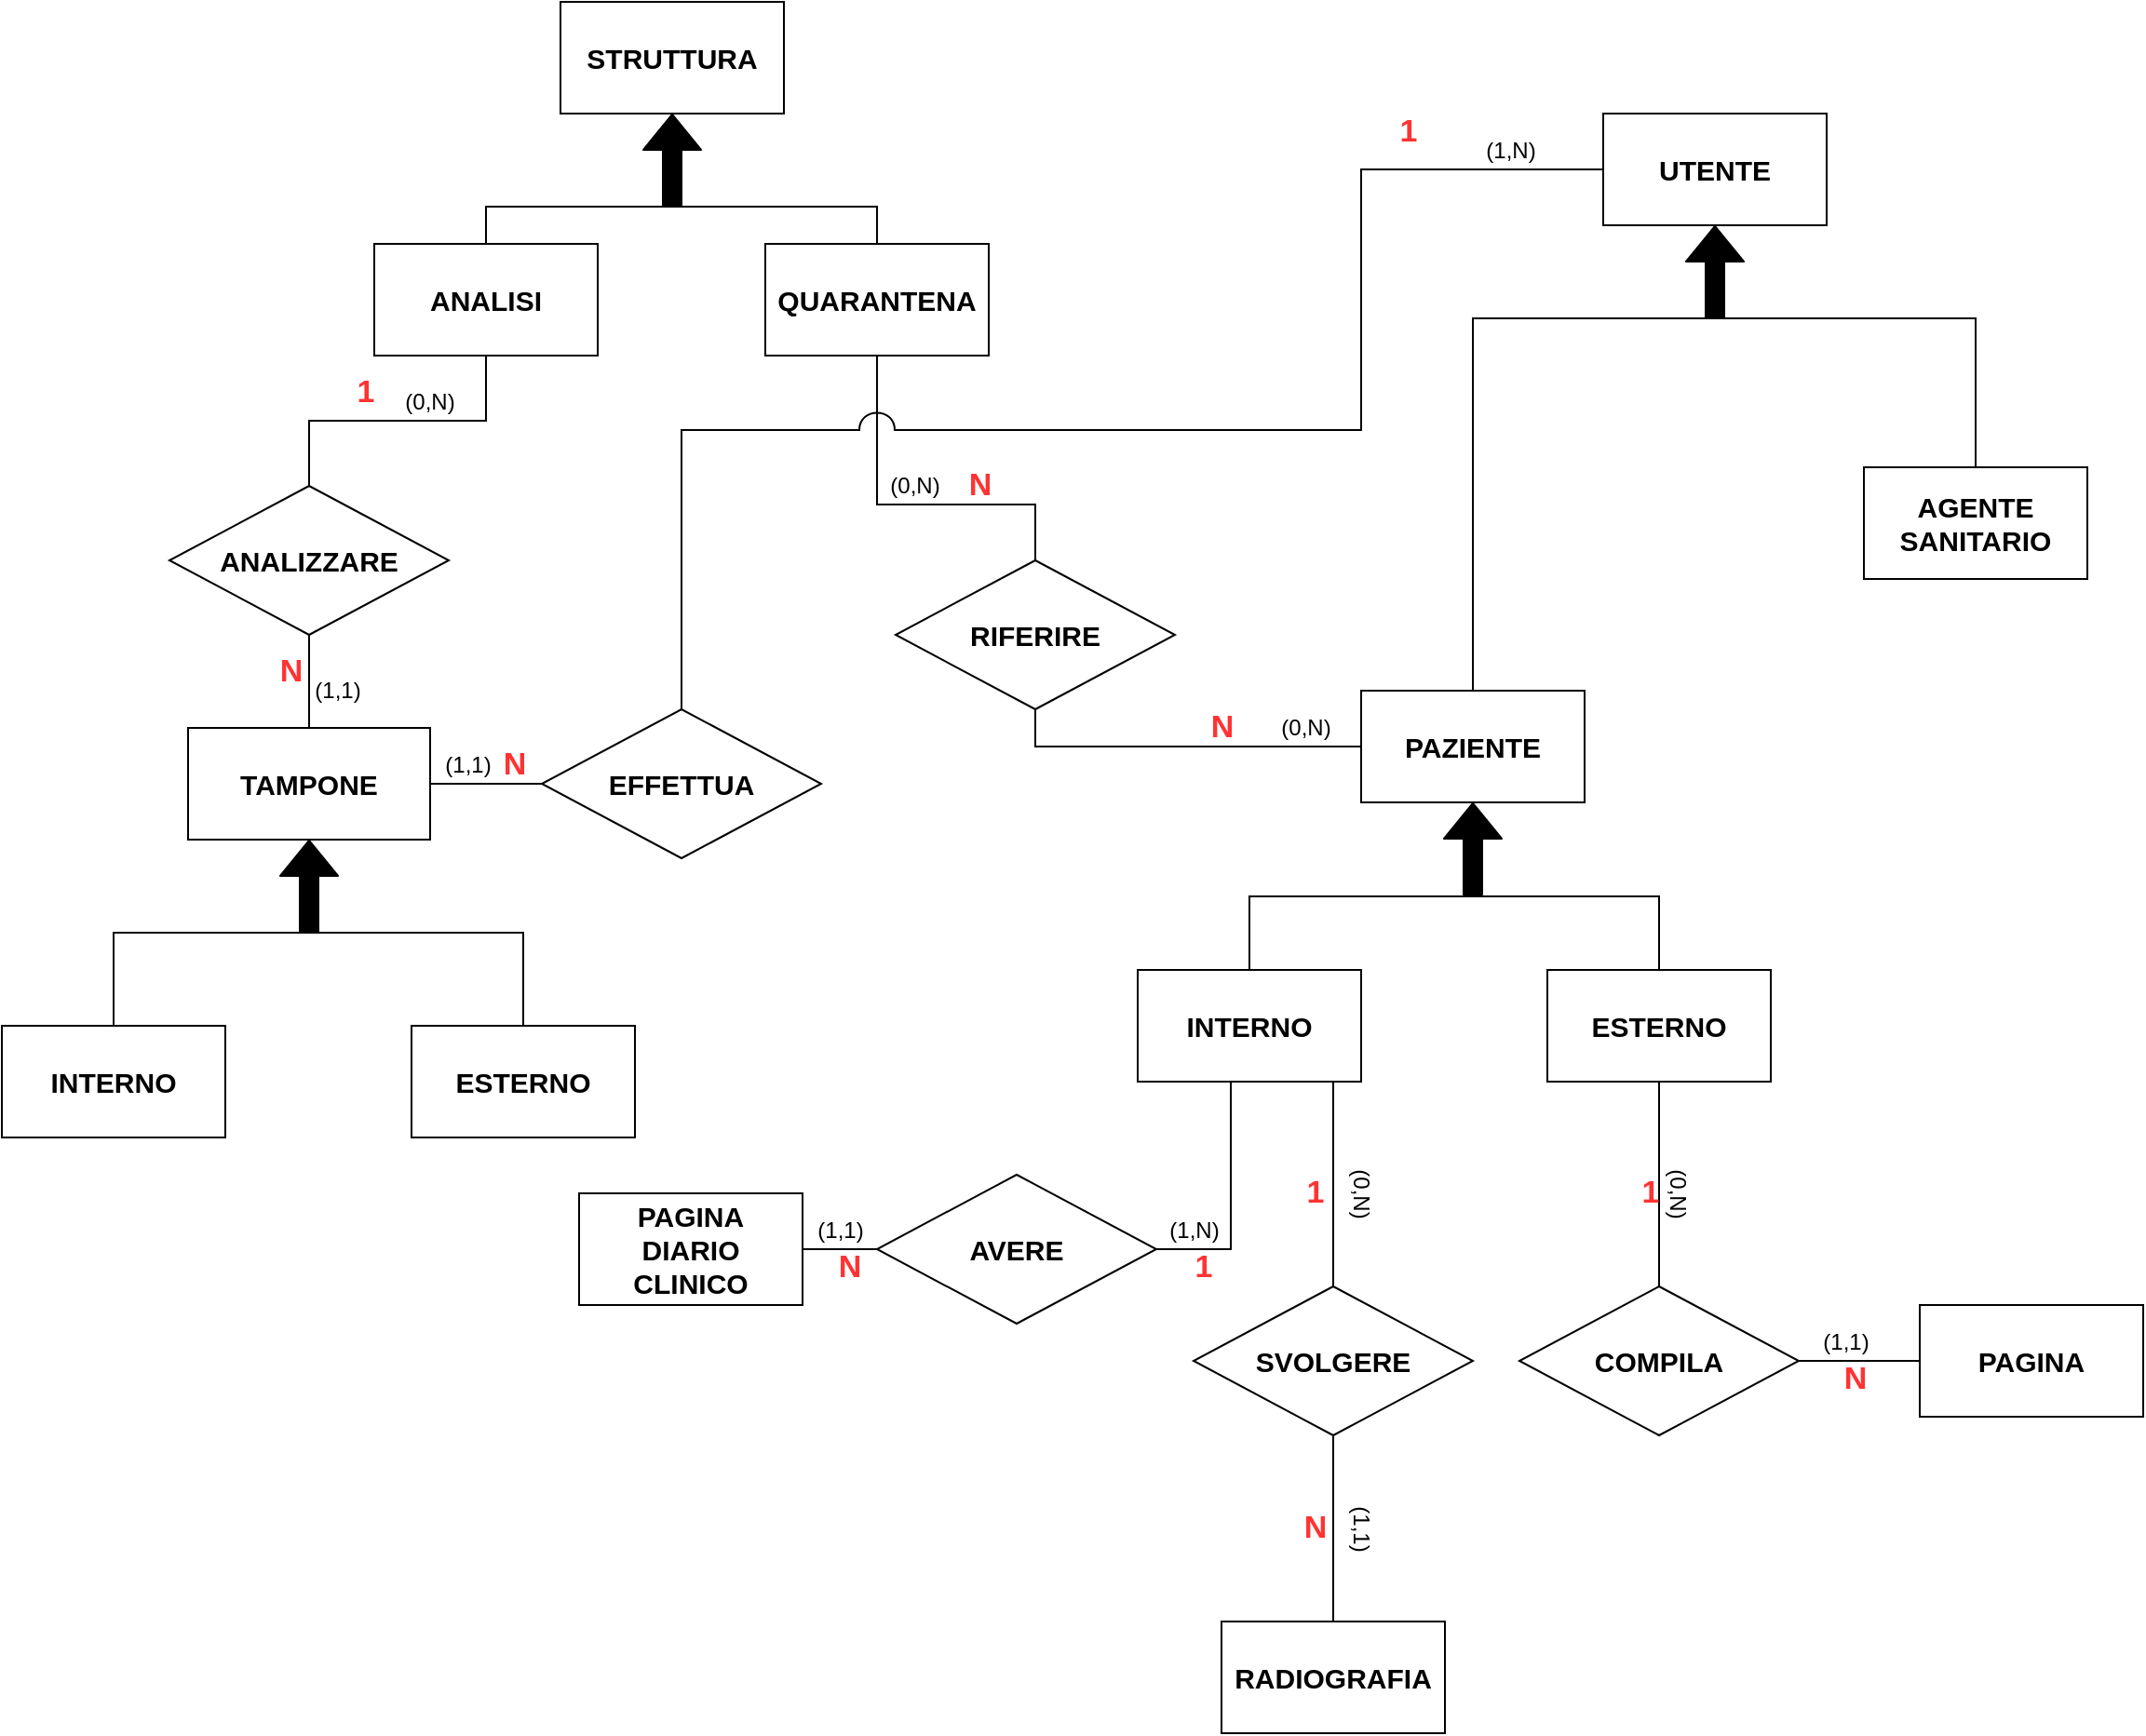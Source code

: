 <mxfile version="13.8.8" type="google"><diagram id="xgd1TOBJXW92vweSz8eC" name="Page-1"><mxGraphModel dx="2076" dy="1160" grid="1" gridSize="10" guides="0" tooltips="1" connect="1" arrows="1" fold="1" page="1" pageScale="1" pageWidth="1600" pageHeight="1200" math="0" shadow="0"><root><mxCell id="0"/><mxCell id="1" parent="0"/><mxCell id="DtUBPy3LNqt7v1Kbus-f-1" value="&lt;b&gt;&lt;font style=&quot;font-size: 15px&quot;&gt;STRUTTURA&lt;/font&gt;&lt;/b&gt;" style="rounded=0;whiteSpace=wrap;html=1;" vertex="1" parent="1"><mxGeometry x="470" y="40" width="120" height="60" as="geometry"/></mxCell><mxCell id="DtUBPy3LNqt7v1Kbus-f-33" style="edgeStyle=orthogonalEdgeStyle;rounded=0;orthogonalLoop=1;jettySize=auto;html=1;exitX=0.5;exitY=0;exitDx=0;exitDy=0;fillColor=#000000;endArrow=none;endFill=0;" edge="1" parent="1" source="DtUBPy3LNqt7v1Kbus-f-2"><mxGeometry relative="1" as="geometry"><mxPoint x="530" y="150" as="targetPoint"/><Array as="points"><mxPoint x="430" y="150"/></Array></mxGeometry></mxCell><mxCell id="DtUBPy3LNqt7v1Kbus-f-2" value="&lt;b&gt;&lt;font style=&quot;font-size: 15px&quot;&gt;ANALISI&lt;/font&gt;&lt;/b&gt;" style="rounded=0;whiteSpace=wrap;html=1;" vertex="1" parent="1"><mxGeometry x="370" y="170" width="120" height="60" as="geometry"/></mxCell><mxCell id="DtUBPy3LNqt7v1Kbus-f-34" style="edgeStyle=orthogonalEdgeStyle;rounded=0;orthogonalLoop=1;jettySize=auto;html=1;exitX=0.5;exitY=0;exitDx=0;exitDy=0;endArrow=none;endFill=0;strokeColor=#000000;fillColor=#000000;" edge="1" parent="1" source="DtUBPy3LNqt7v1Kbus-f-3"><mxGeometry relative="1" as="geometry"><mxPoint x="530" y="150" as="targetPoint"/><Array as="points"><mxPoint x="640" y="150"/></Array></mxGeometry></mxCell><mxCell id="DtUBPy3LNqt7v1Kbus-f-45" style="edgeStyle=orthogonalEdgeStyle;rounded=0;orthogonalLoop=1;jettySize=auto;html=1;exitX=0.5;exitY=1;exitDx=0;exitDy=0;entryX=0.5;entryY=0;entryDx=0;entryDy=0;endArrow=none;endFill=0;strokeColor=#000000;fillColor=#000000;" edge="1" parent="1" source="DtUBPy3LNqt7v1Kbus-f-3" target="DtUBPy3LNqt7v1Kbus-f-18"><mxGeometry relative="1" as="geometry"><Array as="points"><mxPoint x="640" y="310"/><mxPoint x="725" y="310"/></Array></mxGeometry></mxCell><mxCell id="DtUBPy3LNqt7v1Kbus-f-3" value="&lt;span style=&quot;font-size: 15px&quot;&gt;&lt;b&gt;QUARANTENA&lt;/b&gt;&lt;/span&gt;" style="rounded=0;whiteSpace=wrap;html=1;" vertex="1" parent="1"><mxGeometry x="580" y="170" width="120" height="60" as="geometry"/></mxCell><mxCell id="DtUBPy3LNqt7v1Kbus-f-36" style="edgeStyle=orthogonalEdgeStyle;rounded=0;orthogonalLoop=1;jettySize=auto;html=1;exitX=0.5;exitY=0;exitDx=0;exitDy=0;endArrow=none;endFill=0;strokeColor=#000000;fillColor=#000000;entryX=0.5;entryY=1;entryDx=0;entryDy=0;" edge="1" parent="1" source="DtUBPy3LNqt7v1Kbus-f-4" target="DtUBPy3LNqt7v1Kbus-f-16"><mxGeometry relative="1" as="geometry"><mxPoint x="340" y="390" as="targetPoint"/></mxGeometry></mxCell><mxCell id="DtUBPy3LNqt7v1Kbus-f-44" style="edgeStyle=orthogonalEdgeStyle;rounded=0;orthogonalLoop=1;jettySize=auto;html=1;exitX=1;exitY=0.5;exitDx=0;exitDy=0;entryX=0;entryY=0.5;entryDx=0;entryDy=0;endArrow=none;endFill=0;strokeColor=#000000;fillColor=#000000;" edge="1" parent="1" source="DtUBPy3LNqt7v1Kbus-f-4" target="DtUBPy3LNqt7v1Kbus-f-17"><mxGeometry relative="1" as="geometry"/></mxCell><mxCell id="DtUBPy3LNqt7v1Kbus-f-4" value="&lt;span style=&quot;font-size: 15px&quot;&gt;&lt;b&gt;TAMPONE&lt;/b&gt;&lt;/span&gt;&lt;span style=&quot;color: rgba(0 , 0 , 0 , 0) ; font-family: monospace ; font-size: 0px&quot;&gt;%3CmxGraphModel%3E%3Croot%3E%3CmxCell%20id%3D%220%22%2F%3E%3CmxCell%20id%3D%221%22%20parent%3D%220%22%2F%3E%3CmxCell%20id%3D%222%22%20value%3D%22%26lt%3Bb%26gt%3B%26lt%3Bfont%20style%3D%26quot%3Bfont-size%3A%2015px%26quot%3B%26gt%3BANALISI%26lt%3B%2Ffont%26gt%3B%26lt%3B%2Fb%26gt%3B%22%20style%3D%22rounded%3D0%3BwhiteSpace%3Dwrap%3Bhtml%3D1%3B%22%20vertex%3D%221%22%20parent%3D%221%22%3E%3CmxGeometry%20x%3D%22140%22%20y%3D%22110%22%20width%3D%22120%22%20height%3D%2260%22%20as%3D%22geometry%22%2F%3E%3C%2FmxCell%3E%3C%2Froot%3E%3C%2FmxGraphModel%3E&lt;/span&gt;" style="rounded=0;whiteSpace=wrap;html=1;" vertex="1" parent="1"><mxGeometry x="270" y="430" width="130" height="60" as="geometry"/></mxCell><mxCell id="DtUBPy3LNqt7v1Kbus-f-42" style="edgeStyle=orthogonalEdgeStyle;rounded=0;orthogonalLoop=1;jettySize=auto;html=1;exitX=0.5;exitY=0;exitDx=0;exitDy=0;endArrow=none;endFill=0;strokeColor=#000000;fillColor=#000000;" edge="1" parent="1"><mxGeometry relative="1" as="geometry"><mxPoint x="330" y="500" as="targetPoint"/><mxPoint x="230" y="590" as="sourcePoint"/><Array as="points"><mxPoint x="230" y="540"/><mxPoint x="340" y="540"/><mxPoint x="340" y="500"/></Array></mxGeometry></mxCell><mxCell id="DtUBPy3LNqt7v1Kbus-f-5" value="&lt;span style=&quot;font-size: 15px&quot;&gt;&lt;b&gt;INTERNO&lt;br&gt;&lt;/b&gt;&lt;/span&gt;" style="rounded=0;whiteSpace=wrap;html=1;" vertex="1" parent="1"><mxGeometry x="170" y="590" width="120" height="60" as="geometry"/></mxCell><mxCell id="DtUBPy3LNqt7v1Kbus-f-43" style="edgeStyle=orthogonalEdgeStyle;rounded=0;orthogonalLoop=1;jettySize=auto;html=1;exitX=0.5;exitY=0;exitDx=0;exitDy=0;entryX=0.5;entryY=1;entryDx=0;entryDy=0;endArrow=none;endFill=0;strokeColor=#000000;fillColor=#000000;" edge="1" parent="1" source="DtUBPy3LNqt7v1Kbus-f-6" target="DtUBPy3LNqt7v1Kbus-f-4"><mxGeometry relative="1" as="geometry"/></mxCell><mxCell id="DtUBPy3LNqt7v1Kbus-f-6" value="&lt;span style=&quot;font-size: 15px&quot;&gt;&lt;b&gt;ESTERNO&lt;/b&gt;&lt;/span&gt;" style="rounded=0;whiteSpace=wrap;html=1;" vertex="1" parent="1"><mxGeometry x="390" y="590" width="120" height="60" as="geometry"/></mxCell><mxCell id="DtUBPy3LNqt7v1Kbus-f-67" style="edgeStyle=orthogonalEdgeStyle;rounded=0;jumpStyle=arc;jumpSize=19;orthogonalLoop=1;jettySize=auto;html=1;exitX=0.5;exitY=0;exitDx=0;exitDy=0;endArrow=none;endFill=0;strokeColor=#000000;fillColor=#000000;" edge="1" parent="1" source="DtUBPy3LNqt7v1Kbus-f-7"><mxGeometry relative="1" as="geometry"><mxPoint x="1090" y="160" as="targetPoint"/><Array as="points"><mxPoint x="960" y="210"/><mxPoint x="1090" y="210"/></Array></mxGeometry></mxCell><mxCell id="DtUBPy3LNqt7v1Kbus-f-7" value="&lt;b&gt;&lt;font style=&quot;font-size: 15px&quot;&gt;PAZIENTE&lt;br&gt;&lt;/font&gt;&lt;/b&gt;" style="rounded=0;whiteSpace=wrap;html=1;" vertex="1" parent="1"><mxGeometry x="900" y="410" width="120" height="60" as="geometry"/></mxCell><mxCell id="DtUBPy3LNqt7v1Kbus-f-71" style="edgeStyle=orthogonalEdgeStyle;rounded=0;jumpStyle=arc;jumpSize=19;orthogonalLoop=1;jettySize=auto;html=1;exitX=0.5;exitY=0;exitDx=0;exitDy=0;endArrow=none;endFill=0;strokeColor=#000000;fillColor=#000000;" edge="1" parent="1" source="DtUBPy3LNqt7v1Kbus-f-9"><mxGeometry relative="1" as="geometry"><mxPoint x="960" y="480" as="targetPoint"/></mxGeometry></mxCell><mxCell id="DtUBPy3LNqt7v1Kbus-f-74" style="edgeStyle=orthogonalEdgeStyle;rounded=0;jumpStyle=arc;jumpSize=19;orthogonalLoop=1;jettySize=auto;html=1;exitX=0.5;exitY=1;exitDx=0;exitDy=0;entryX=1;entryY=0.5;entryDx=0;entryDy=0;endArrow=none;endFill=0;strokeColor=#000000;fillColor=#000000;" edge="1" parent="1"><mxGeometry relative="1" as="geometry"><mxPoint x="840" y="620" as="sourcePoint"/><mxPoint x="790" y="710" as="targetPoint"/><Array as="points"><mxPoint x="830" y="620"/><mxPoint x="830" y="710"/></Array></mxGeometry></mxCell><mxCell id="DtUBPy3LNqt7v1Kbus-f-9" value="&lt;span style=&quot;font-size: 15px&quot;&gt;&lt;b&gt;INTERNO&lt;br&gt;&lt;/b&gt;&lt;/span&gt;" style="rounded=0;whiteSpace=wrap;html=1;" vertex="1" parent="1"><mxGeometry x="780" y="560" width="120" height="60" as="geometry"/></mxCell><mxCell id="DtUBPy3LNqt7v1Kbus-f-72" style="edgeStyle=orthogonalEdgeStyle;rounded=0;jumpStyle=arc;jumpSize=19;orthogonalLoop=1;jettySize=auto;html=1;exitX=0.5;exitY=0;exitDx=0;exitDy=0;endArrow=none;endFill=0;strokeColor=#000000;fillColor=#000000;" edge="1" parent="1" source="DtUBPy3LNqt7v1Kbus-f-10"><mxGeometry relative="1" as="geometry"><mxPoint x="960" y="480" as="targetPoint"/></mxGeometry></mxCell><mxCell id="DtUBPy3LNqt7v1Kbus-f-78" style="edgeStyle=orthogonalEdgeStyle;rounded=0;jumpStyle=arc;jumpSize=19;orthogonalLoop=1;jettySize=auto;html=1;exitX=0.5;exitY=1;exitDx=0;exitDy=0;endArrow=none;endFill=0;strokeColor=#000000;fillColor=#000000;" edge="1" parent="1" source="DtUBPy3LNqt7v1Kbus-f-10" target="DtUBPy3LNqt7v1Kbus-f-21"><mxGeometry relative="1" as="geometry"/></mxCell><mxCell id="DtUBPy3LNqt7v1Kbus-f-10" value="&lt;span style=&quot;font-size: 15px&quot;&gt;&lt;b&gt;ESTERNO&lt;/b&gt;&lt;/span&gt;" style="rounded=0;whiteSpace=wrap;html=1;" vertex="1" parent="1"><mxGeometry x="1000" y="560" width="120" height="60" as="geometry"/></mxCell><mxCell id="DtUBPy3LNqt7v1Kbus-f-11" value="&lt;b&gt;&lt;font style=&quot;font-size: 15px&quot;&gt;PAGINA&lt;br&gt;DIARIO&lt;br&gt;CLINICO&lt;br&gt;&lt;/font&gt;&lt;/b&gt;" style="rounded=0;whiteSpace=wrap;html=1;" vertex="1" parent="1"><mxGeometry x="480" y="680" width="120" height="60" as="geometry"/></mxCell><mxCell id="DtUBPy3LNqt7v1Kbus-f-12" value="&lt;b&gt;&lt;font style=&quot;font-size: 15px&quot;&gt;RADIOGRAFIA&lt;br&gt;&lt;/font&gt;&lt;/b&gt;" style="rounded=0;whiteSpace=wrap;html=1;" vertex="1" parent="1"><mxGeometry x="825" y="910" width="120" height="60" as="geometry"/></mxCell><mxCell id="DtUBPy3LNqt7v1Kbus-f-13" value="&lt;b&gt;&lt;font style=&quot;font-size: 15px&quot;&gt;PAGINA&lt;br&gt;&lt;/font&gt;&lt;/b&gt;" style="rounded=0;whiteSpace=wrap;html=1;" vertex="1" parent="1"><mxGeometry x="1200" y="740" width="120" height="60" as="geometry"/></mxCell><mxCell id="DtUBPy3LNqt7v1Kbus-f-14" value="&lt;b&gt;&lt;font style=&quot;font-size: 15px&quot;&gt;UTENTE&lt;br&gt;&lt;/font&gt;&lt;/b&gt;" style="rounded=0;whiteSpace=wrap;html=1;" vertex="1" parent="1"><mxGeometry x="1030" y="100" width="120" height="60" as="geometry"/></mxCell><mxCell id="DtUBPy3LNqt7v1Kbus-f-69" style="edgeStyle=orthogonalEdgeStyle;rounded=0;jumpStyle=arc;jumpSize=19;orthogonalLoop=1;jettySize=auto;html=1;exitX=0.5;exitY=0;exitDx=0;exitDy=0;endArrow=none;endFill=0;strokeColor=#000000;fillColor=#000000;" edge="1" parent="1" source="DtUBPy3LNqt7v1Kbus-f-15" target="DtUBPy3LNqt7v1Kbus-f-14"><mxGeometry relative="1" as="geometry"><Array as="points"><mxPoint x="1230" y="210"/><mxPoint x="1090" y="210"/></Array></mxGeometry></mxCell><mxCell id="DtUBPy3LNqt7v1Kbus-f-15" value="&lt;b&gt;&lt;font style=&quot;font-size: 15px&quot;&gt;AGENTE&lt;br&gt;SANITARIO&lt;br&gt;&lt;/font&gt;&lt;/b&gt;" style="rounded=0;whiteSpace=wrap;html=1;" vertex="1" parent="1"><mxGeometry x="1170" y="290" width="120" height="60" as="geometry"/></mxCell><mxCell id="DtUBPy3LNqt7v1Kbus-f-35" style="edgeStyle=orthogonalEdgeStyle;rounded=0;orthogonalLoop=1;jettySize=auto;html=1;exitX=0.5;exitY=0;exitDx=0;exitDy=0;endArrow=none;endFill=0;strokeColor=#000000;fillColor=#000000;entryX=0.5;entryY=1;entryDx=0;entryDy=0;" edge="1" parent="1" source="DtUBPy3LNqt7v1Kbus-f-16" target="DtUBPy3LNqt7v1Kbus-f-2"><mxGeometry relative="1" as="geometry"><mxPoint x="345" y="260" as="targetPoint"/></mxGeometry></mxCell><mxCell id="DtUBPy3LNqt7v1Kbus-f-16" value="&lt;font size=&quot;1&quot;&gt;&lt;b style=&quot;font-size: 15px&quot;&gt;ANALIZZARE&lt;/b&gt;&lt;/font&gt;" style="rhombus;whiteSpace=wrap;html=1;" vertex="1" parent="1"><mxGeometry x="260" y="300" width="150" height="80" as="geometry"/></mxCell><mxCell id="DtUBPy3LNqt7v1Kbus-f-64" style="edgeStyle=orthogonalEdgeStyle;rounded=0;orthogonalLoop=1;jettySize=auto;html=1;exitX=0.5;exitY=0;exitDx=0;exitDy=0;endArrow=none;endFill=0;strokeColor=#000000;fillColor=#000000;jumpStyle=arc;jumpSize=19;entryX=0;entryY=0.5;entryDx=0;entryDy=0;" edge="1" parent="1" source="DtUBPy3LNqt7v1Kbus-f-17" target="DtUBPy3LNqt7v1Kbus-f-14"><mxGeometry relative="1" as="geometry"><mxPoint x="940" y="130" as="targetPoint"/><Array as="points"><mxPoint x="535" y="270"/><mxPoint x="900" y="270"/><mxPoint x="900" y="130"/></Array></mxGeometry></mxCell><mxCell id="DtUBPy3LNqt7v1Kbus-f-17" value="&lt;span style=&quot;font-size: 15px&quot;&gt;&lt;b&gt;EFFETTUA&lt;/b&gt;&lt;/span&gt;" style="rhombus;whiteSpace=wrap;html=1;" vertex="1" parent="1"><mxGeometry x="460" y="420" width="150" height="80" as="geometry"/></mxCell><mxCell id="DtUBPy3LNqt7v1Kbus-f-48" style="edgeStyle=orthogonalEdgeStyle;rounded=0;orthogonalLoop=1;jettySize=auto;html=1;exitX=0.5;exitY=1;exitDx=0;exitDy=0;entryX=0;entryY=0.25;entryDx=0;entryDy=0;endArrow=none;endFill=0;strokeColor=#000000;fillColor=#000000;" edge="1" parent="1" source="DtUBPy3LNqt7v1Kbus-f-18" target="DtUBPy3LNqt7v1Kbus-f-7"><mxGeometry relative="1" as="geometry"><Array as="points"><mxPoint x="725" y="440"/><mxPoint x="900" y="440"/></Array></mxGeometry></mxCell><mxCell id="DtUBPy3LNqt7v1Kbus-f-18" value="&lt;span style=&quot;font-size: 15px&quot;&gt;&lt;b&gt;RIFERIRE&lt;/b&gt;&lt;/span&gt;" style="rhombus;whiteSpace=wrap;html=1;" vertex="1" parent="1"><mxGeometry x="650" y="340" width="150" height="80" as="geometry"/></mxCell><mxCell id="DtUBPy3LNqt7v1Kbus-f-75" style="edgeStyle=orthogonalEdgeStyle;rounded=0;jumpStyle=arc;jumpSize=19;orthogonalLoop=1;jettySize=auto;html=1;exitX=0;exitY=0.5;exitDx=0;exitDy=0;endArrow=none;endFill=0;strokeColor=#000000;fillColor=#000000;" edge="1" parent="1" source="DtUBPy3LNqt7v1Kbus-f-19" target="DtUBPy3LNqt7v1Kbus-f-11"><mxGeometry relative="1" as="geometry"/></mxCell><mxCell id="DtUBPy3LNqt7v1Kbus-f-19" value="&lt;font size=&quot;1&quot;&gt;&lt;b style=&quot;font-size: 15px&quot;&gt;AVERE&lt;/b&gt;&lt;/font&gt;" style="rhombus;whiteSpace=wrap;html=1;" vertex="1" parent="1"><mxGeometry x="640" y="670" width="150" height="80" as="geometry"/></mxCell><mxCell id="DtUBPy3LNqt7v1Kbus-f-76" style="edgeStyle=orthogonalEdgeStyle;rounded=0;jumpStyle=arc;jumpSize=19;orthogonalLoop=1;jettySize=auto;html=1;exitX=0.5;exitY=0;exitDx=0;exitDy=0;endArrow=none;endFill=0;strokeColor=#000000;fillColor=#000000;" edge="1" parent="1" source="DtUBPy3LNqt7v1Kbus-f-20"><mxGeometry relative="1" as="geometry"><mxPoint x="885" y="620" as="targetPoint"/><Array as="points"><mxPoint x="885" y="650"/><mxPoint x="885" y="650"/></Array></mxGeometry></mxCell><mxCell id="DtUBPy3LNqt7v1Kbus-f-77" style="edgeStyle=orthogonalEdgeStyle;rounded=0;jumpStyle=arc;jumpSize=19;orthogonalLoop=1;jettySize=auto;html=1;exitX=0.5;exitY=1;exitDx=0;exitDy=0;endArrow=none;endFill=0;strokeColor=#000000;fillColor=#000000;" edge="1" parent="1" source="DtUBPy3LNqt7v1Kbus-f-20" target="DtUBPy3LNqt7v1Kbus-f-12"><mxGeometry relative="1" as="geometry"><Array as="points"><mxPoint x="885" y="890"/><mxPoint x="885" y="890"/></Array></mxGeometry></mxCell><mxCell id="DtUBPy3LNqt7v1Kbus-f-20" value="&lt;font size=&quot;1&quot;&gt;&lt;b style=&quot;font-size: 15px&quot;&gt;SVOLGERE&lt;/b&gt;&lt;/font&gt;" style="rhombus;whiteSpace=wrap;html=1;" vertex="1" parent="1"><mxGeometry x="810" y="730" width="150" height="80" as="geometry"/></mxCell><mxCell id="DtUBPy3LNqt7v1Kbus-f-79" style="edgeStyle=orthogonalEdgeStyle;rounded=0;jumpStyle=arc;jumpSize=19;orthogonalLoop=1;jettySize=auto;html=1;exitX=1;exitY=0.5;exitDx=0;exitDy=0;endArrow=none;endFill=0;strokeColor=#000000;fillColor=#000000;" edge="1" parent="1" source="DtUBPy3LNqt7v1Kbus-f-21"><mxGeometry relative="1" as="geometry"><mxPoint x="1200" y="770" as="targetPoint"/></mxGeometry></mxCell><mxCell id="DtUBPy3LNqt7v1Kbus-f-21" value="&lt;font size=&quot;1&quot;&gt;&lt;b style=&quot;font-size: 15px&quot;&gt;COMPILA&lt;/b&gt;&lt;/font&gt;" style="rhombus;whiteSpace=wrap;html=1;" vertex="1" parent="1"><mxGeometry x="985" y="730" width="150" height="80" as="geometry"/></mxCell><mxCell id="DtUBPy3LNqt7v1Kbus-f-32" value="" style="shape=flexArrow;endArrow=classic;html=1;fillColor=#000000;" edge="1" parent="1"><mxGeometry width="50" height="50" relative="1" as="geometry"><mxPoint x="530" y="150" as="sourcePoint"/><mxPoint x="530" y="100" as="targetPoint"/></mxGeometry></mxCell><mxCell id="DtUBPy3LNqt7v1Kbus-f-41" value="" style="shape=flexArrow;endArrow=classic;html=1;fillColor=#000000;" edge="1" parent="1"><mxGeometry width="50" height="50" relative="1" as="geometry"><mxPoint x="335" y="540" as="sourcePoint"/><mxPoint x="335" y="490" as="targetPoint"/></mxGeometry></mxCell><mxCell id="DtUBPy3LNqt7v1Kbus-f-66" value="" style="shape=flexArrow;endArrow=classic;html=1;fillColor=#000000;" edge="1" parent="1"><mxGeometry width="50" height="50" relative="1" as="geometry"><mxPoint x="1090" y="210" as="sourcePoint"/><mxPoint x="1090" y="160" as="targetPoint"/></mxGeometry></mxCell><mxCell id="DtUBPy3LNqt7v1Kbus-f-70" value="" style="shape=flexArrow;endArrow=classic;html=1;fillColor=#000000;" edge="1" parent="1"><mxGeometry width="50" height="50" relative="1" as="geometry"><mxPoint x="960" y="520" as="sourcePoint"/><mxPoint x="960" y="470" as="targetPoint"/></mxGeometry></mxCell><mxCell id="DtUBPy3LNqt7v1Kbus-f-80" value="(0,N)" style="text;html=1;strokeColor=none;fillColor=none;align=center;verticalAlign=middle;whiteSpace=wrap;rounded=0;" vertex="1" parent="1"><mxGeometry x="380" y="245" width="40" height="20" as="geometry"/></mxCell><mxCell id="DtUBPy3LNqt7v1Kbus-f-81" value="(1,1)" style="text;html=1;align=center;verticalAlign=middle;resizable=0;points=[];autosize=1;" vertex="1" parent="1"><mxGeometry x="330" y="400" width="40" height="20" as="geometry"/></mxCell><mxCell id="DtUBPy3LNqt7v1Kbus-f-82" value="(1,1)" style="text;html=1;align=center;verticalAlign=middle;resizable=0;points=[];autosize=1;" vertex="1" parent="1"><mxGeometry x="400" y="440" width="40" height="20" as="geometry"/></mxCell><mxCell id="DtUBPy3LNqt7v1Kbus-f-83" value="(1,N)" style="text;html=1;align=center;verticalAlign=middle;resizable=0;points=[];autosize=1;" vertex="1" parent="1"><mxGeometry x="960" y="110" width="40" height="20" as="geometry"/></mxCell><mxCell id="DtUBPy3LNqt7v1Kbus-f-84" value="(0,N)" style="text;html=1;align=center;verticalAlign=middle;resizable=0;points=[];autosize=1;" vertex="1" parent="1"><mxGeometry x="640" y="290" width="40" height="20" as="geometry"/></mxCell><mxCell id="DtUBPy3LNqt7v1Kbus-f-85" value="(0,N)" style="text;html=1;align=center;verticalAlign=middle;resizable=0;points=[];autosize=1;" vertex="1" parent="1"><mxGeometry x="850" y="420" width="40" height="20" as="geometry"/></mxCell><mxCell id="DtUBPy3LNqt7v1Kbus-f-86" value="(1,1)" style="text;html=1;align=center;verticalAlign=middle;resizable=0;points=[];autosize=1;" vertex="1" parent="1"><mxGeometry x="600" y="690" width="40" height="20" as="geometry"/></mxCell><mxCell id="DtUBPy3LNqt7v1Kbus-f-87" value="(1,N)" style="text;html=1;align=center;verticalAlign=middle;resizable=0;points=[];autosize=1;" vertex="1" parent="1"><mxGeometry x="790" y="690" width="40" height="20" as="geometry"/></mxCell><mxCell id="DtUBPy3LNqt7v1Kbus-f-88" value="(0,N)" style="text;html=1;align=center;verticalAlign=middle;resizable=0;points=[];autosize=1;rotation=90;" vertex="1" parent="1"><mxGeometry x="880" y="670" width="40" height="20" as="geometry"/></mxCell><mxCell id="DtUBPy3LNqt7v1Kbus-f-89" value="(1,1)" style="text;html=1;align=center;verticalAlign=middle;resizable=0;points=[];autosize=1;rotation=90;" vertex="1" parent="1"><mxGeometry x="880" y="850" width="40" height="20" as="geometry"/></mxCell><mxCell id="DtUBPy3LNqt7v1Kbus-f-90" value="(0,N)" style="text;html=1;align=center;verticalAlign=middle;resizable=0;points=[];autosize=1;rotation=90;" vertex="1" parent="1"><mxGeometry x="1050" y="670" width="40" height="20" as="geometry"/></mxCell><mxCell id="DtUBPy3LNqt7v1Kbus-f-91" value="(1,1)" style="text;html=1;align=center;verticalAlign=middle;resizable=0;points=[];autosize=1;" vertex="1" parent="1"><mxGeometry x="1140" y="750" width="40" height="20" as="geometry"/></mxCell><mxCell id="DtUBPy3LNqt7v1Kbus-f-92" value="&lt;font style=&quot;font-size: 17px&quot; color=&quot;#ff3333&quot;&gt;&lt;b&gt;N&lt;/b&gt;&lt;/font&gt;" style="text;html=1;align=center;verticalAlign=middle;resizable=0;points=[];autosize=1;" vertex="1" parent="1"><mxGeometry x="310" y="390" width="30" height="20" as="geometry"/></mxCell><mxCell id="DtUBPy3LNqt7v1Kbus-f-93" value="&lt;font color=&quot;#ff3333&quot;&gt;&lt;span style=&quot;font-size: 17px&quot;&gt;&lt;b&gt;1&lt;/b&gt;&lt;/span&gt;&lt;/font&gt;" style="text;html=1;align=center;verticalAlign=middle;resizable=0;points=[];autosize=1;" vertex="1" parent="1"><mxGeometry x="350" y="240" width="30" height="20" as="geometry"/></mxCell><mxCell id="DtUBPy3LNqt7v1Kbus-f-94" value="&lt;font style=&quot;font-size: 17px&quot; color=&quot;#ff3333&quot;&gt;&lt;b&gt;N&lt;/b&gt;&lt;/font&gt;" style="text;html=1;align=center;verticalAlign=middle;resizable=0;points=[];autosize=1;" vertex="1" parent="1"><mxGeometry x="680" y="290" width="30" height="20" as="geometry"/></mxCell><mxCell id="DtUBPy3LNqt7v1Kbus-f-95" value="&lt;font color=&quot;#ff3333&quot;&gt;&lt;span style=&quot;font-size: 17px&quot;&gt;&lt;b&gt;1&lt;/b&gt;&lt;/span&gt;&lt;/font&gt;" style="text;html=1;align=center;verticalAlign=middle;resizable=0;points=[];autosize=1;" vertex="1" parent="1"><mxGeometry x="910" y="100" width="30" height="20" as="geometry"/></mxCell><mxCell id="DtUBPy3LNqt7v1Kbus-f-98" value="&lt;font style=&quot;font-size: 17px&quot; color=&quot;#ff3333&quot;&gt;&lt;b&gt;N&lt;/b&gt;&lt;/font&gt;" style="text;html=1;align=center;verticalAlign=middle;resizable=0;points=[];autosize=1;" vertex="1" parent="1"><mxGeometry x="430" y="440" width="30" height="20" as="geometry"/></mxCell><mxCell id="DtUBPy3LNqt7v1Kbus-f-99" value="&lt;font style=&quot;font-size: 17px&quot; color=&quot;#ff3333&quot;&gt;&lt;b&gt;N&lt;/b&gt;&lt;/font&gt;" style="text;html=1;align=center;verticalAlign=middle;resizable=0;points=[];autosize=1;" vertex="1" parent="1"><mxGeometry x="810" y="420" width="30" height="20" as="geometry"/></mxCell><mxCell id="DtUBPy3LNqt7v1Kbus-f-100" value="&lt;font style=&quot;font-size: 17px&quot; color=&quot;#ff3333&quot;&gt;&lt;b&gt;N&lt;/b&gt;&lt;/font&gt;" style="text;html=1;align=center;verticalAlign=middle;resizable=0;points=[];autosize=1;" vertex="1" parent="1"><mxGeometry x="610" y="710" width="30" height="20" as="geometry"/></mxCell><mxCell id="DtUBPy3LNqt7v1Kbus-f-101" value="&lt;font color=&quot;#ff3333&quot;&gt;&lt;span style=&quot;font-size: 17px&quot;&gt;&lt;b&gt;1&lt;/b&gt;&lt;/span&gt;&lt;/font&gt;" style="text;html=1;align=center;verticalAlign=middle;resizable=0;points=[];autosize=1;" vertex="1" parent="1"><mxGeometry x="800" y="710" width="30" height="20" as="geometry"/></mxCell><mxCell id="DtUBPy3LNqt7v1Kbus-f-102" value="&lt;font style=&quot;font-size: 17px&quot; color=&quot;#ff3333&quot;&gt;&lt;b&gt;N&lt;/b&gt;&lt;/font&gt;" style="text;html=1;align=center;verticalAlign=middle;resizable=0;points=[];autosize=1;" vertex="1" parent="1"><mxGeometry x="860" y="850" width="30" height="20" as="geometry"/></mxCell><mxCell id="DtUBPy3LNqt7v1Kbus-f-103" value="&lt;font color=&quot;#ff3333&quot;&gt;&lt;span style=&quot;font-size: 17px&quot;&gt;&lt;b&gt;1&lt;/b&gt;&lt;/span&gt;&lt;/font&gt;" style="text;html=1;align=center;verticalAlign=middle;resizable=0;points=[];autosize=1;" vertex="1" parent="1"><mxGeometry x="860" y="670" width="30" height="20" as="geometry"/></mxCell><mxCell id="DtUBPy3LNqt7v1Kbus-f-104" value="&lt;font style=&quot;font-size: 17px&quot; color=&quot;#ff3333&quot;&gt;&lt;b&gt;N&lt;/b&gt;&lt;/font&gt;" style="text;html=1;align=center;verticalAlign=middle;resizable=0;points=[];autosize=1;" vertex="1" parent="1"><mxGeometry x="1150" y="770" width="30" height="20" as="geometry"/></mxCell><mxCell id="DtUBPy3LNqt7v1Kbus-f-105" value="&lt;font color=&quot;#ff3333&quot;&gt;&lt;span style=&quot;font-size: 17px&quot;&gt;&lt;b&gt;1&lt;/b&gt;&lt;/span&gt;&lt;/font&gt;" style="text;html=1;align=center;verticalAlign=middle;resizable=0;points=[];autosize=1;" vertex="1" parent="1"><mxGeometry x="1040" y="670" width="30" height="20" as="geometry"/></mxCell></root></mxGraphModel></diagram></mxfile>